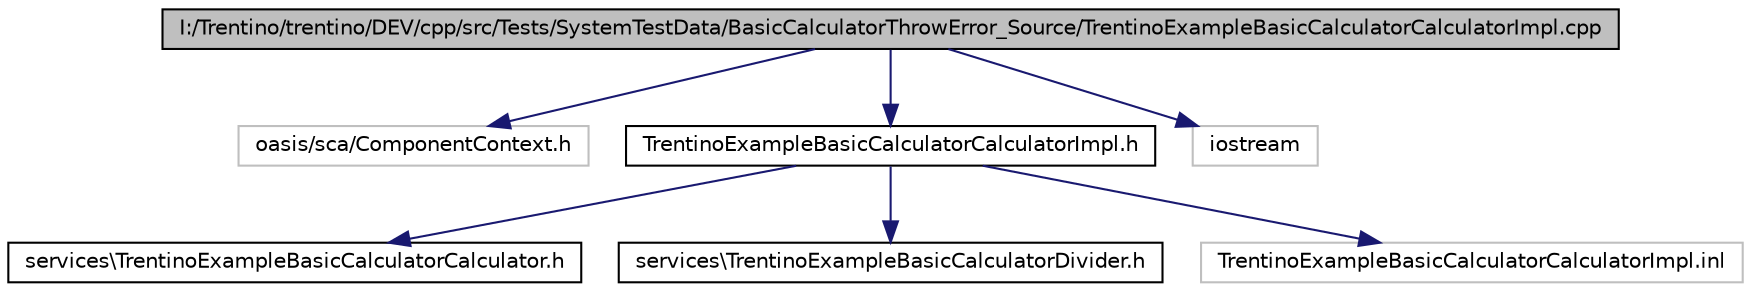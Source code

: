 digraph G
{
  edge [fontname="Helvetica",fontsize="10",labelfontname="Helvetica",labelfontsize="10"];
  node [fontname="Helvetica",fontsize="10",shape=record];
  Node1 [label="I:/Trentino/trentino/DEV/cpp/src/Tests/SystemTestData/BasicCalculatorThrowError_Source/TrentinoExampleBasicCalculatorCalculatorImpl.cpp",height=0.2,width=0.4,color="black", fillcolor="grey75", style="filled" fontcolor="black"];
  Node1 -> Node2 [color="midnightblue",fontsize="10",style="solid",fontname="Helvetica"];
  Node2 [label="oasis/sca/ComponentContext.h",height=0.2,width=0.4,color="grey75", fillcolor="white", style="filled"];
  Node1 -> Node3 [color="midnightblue",fontsize="10",style="solid",fontname="Helvetica"];
  Node3 [label="TrentinoExampleBasicCalculatorCalculatorImpl.h",height=0.2,width=0.4,color="black", fillcolor="white", style="filled",URL="$_system_test_data_2_basic_calculator_throw_error___source_2_trentino_example_basic_calculator_calculator_impl_8h.html"];
  Node3 -> Node4 [color="midnightblue",fontsize="10",style="solid",fontname="Helvetica"];
  Node4 [label="services\\TrentinoExampleBasicCalculatorCalculator.h",height=0.2,width=0.4,color="black", fillcolor="white", style="filled",URL="$_system_test_data_2_basic_calculator_throw_error___source_2services_2_trentino_example_basic_calculator_calculator_8h.html"];
  Node3 -> Node5 [color="midnightblue",fontsize="10",style="solid",fontname="Helvetica"];
  Node5 [label="services\\TrentinoExampleBasicCalculatorDivider.h",height=0.2,width=0.4,color="black", fillcolor="white", style="filled",URL="$_system_test_data_2_basic_calculator_throw_error___source_2services_2_trentino_example_basic_calculator_divider_8h.html"];
  Node3 -> Node6 [color="midnightblue",fontsize="10",style="solid",fontname="Helvetica"];
  Node6 [label="TrentinoExampleBasicCalculatorCalculatorImpl.inl",height=0.2,width=0.4,color="grey75", fillcolor="white", style="filled"];
  Node1 -> Node7 [color="midnightblue",fontsize="10",style="solid",fontname="Helvetica"];
  Node7 [label="iostream",height=0.2,width=0.4,color="grey75", fillcolor="white", style="filled"];
}
